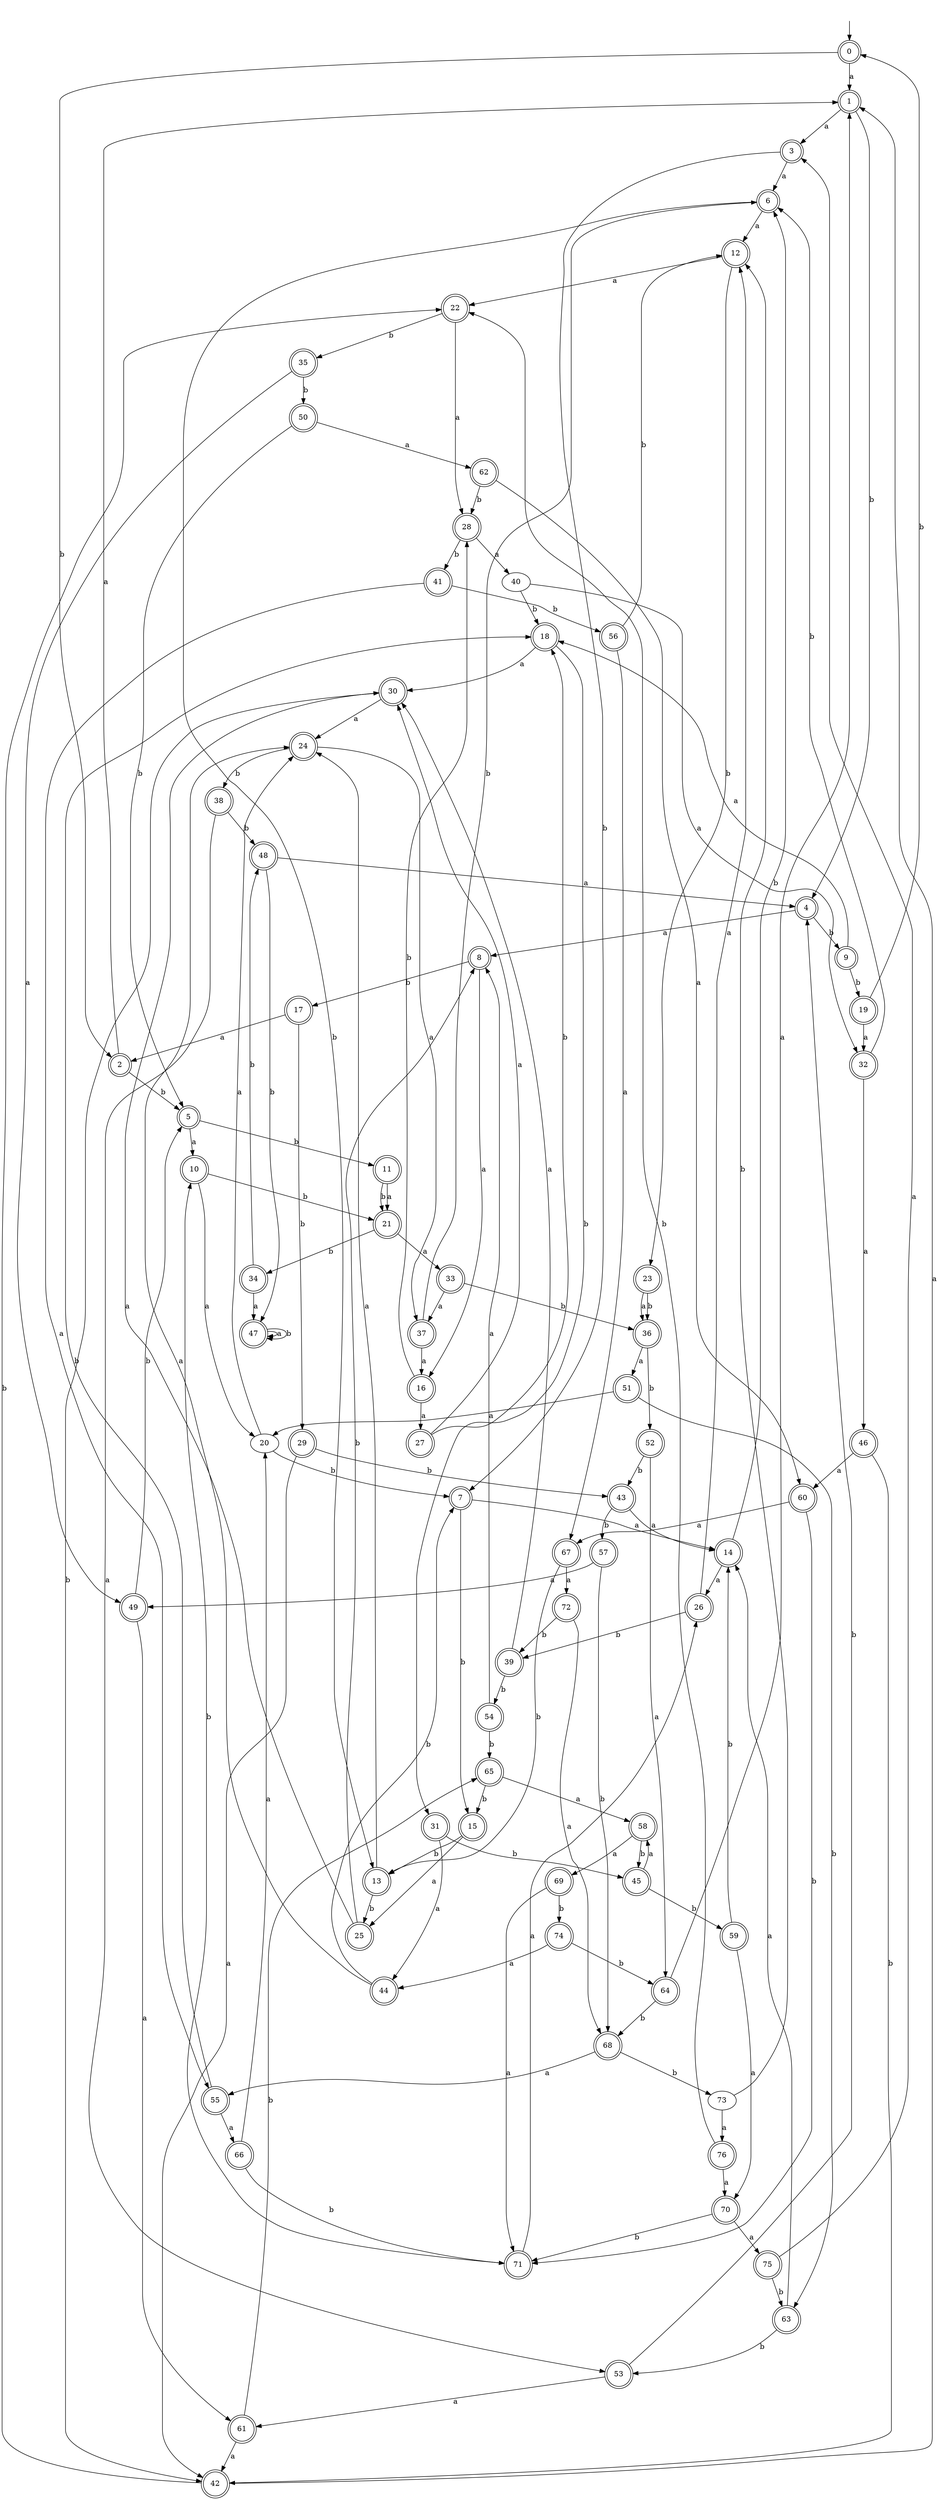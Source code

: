 digraph RandomDFA {
  __start0 [label="", shape=none];
  __start0 -> 0 [label=""];
  0 [shape=circle] [shape=doublecircle]
  0 -> 1 [label="a"]
  0 -> 2 [label="b"]
  1 [shape=doublecircle]
  1 -> 3 [label="a"]
  1 -> 4 [label="b"]
  2 [shape=doublecircle]
  2 -> 1 [label="a"]
  2 -> 5 [label="b"]
  3 [shape=doublecircle]
  3 -> 6 [label="a"]
  3 -> 7 [label="b"]
  4 [shape=doublecircle]
  4 -> 8 [label="a"]
  4 -> 9 [label="b"]
  5 [shape=doublecircle]
  5 -> 10 [label="a"]
  5 -> 11 [label="b"]
  6 [shape=doublecircle]
  6 -> 12 [label="a"]
  6 -> 13 [label="b"]
  7 [shape=doublecircle]
  7 -> 14 [label="a"]
  7 -> 15 [label="b"]
  8 [shape=doublecircle]
  8 -> 16 [label="a"]
  8 -> 17 [label="b"]
  9 [shape=doublecircle]
  9 -> 18 [label="a"]
  9 -> 19 [label="b"]
  10 [shape=doublecircle]
  10 -> 20 [label="a"]
  10 -> 21 [label="b"]
  11 [shape=doublecircle]
  11 -> 21 [label="a"]
  11 -> 21 [label="b"]
  12 [shape=doublecircle]
  12 -> 22 [label="a"]
  12 -> 23 [label="b"]
  13 [shape=doublecircle]
  13 -> 24 [label="a"]
  13 -> 25 [label="b"]
  14 [shape=doublecircle]
  14 -> 26 [label="a"]
  14 -> 6 [label="b"]
  15 [shape=doublecircle]
  15 -> 25 [label="a"]
  15 -> 13 [label="b"]
  16 [shape=doublecircle]
  16 -> 27 [label="a"]
  16 -> 28 [label="b"]
  17 [shape=doublecircle]
  17 -> 2 [label="a"]
  17 -> 29 [label="b"]
  18 [shape=doublecircle]
  18 -> 30 [label="a"]
  18 -> 31 [label="b"]
  19 [shape=doublecircle]
  19 -> 32 [label="a"]
  19 -> 0 [label="b"]
  20
  20 -> 24 [label="a"]
  20 -> 7 [label="b"]
  21 [shape=doublecircle]
  21 -> 33 [label="a"]
  21 -> 34 [label="b"]
  22 [shape=doublecircle]
  22 -> 28 [label="a"]
  22 -> 35 [label="b"]
  23 [shape=doublecircle]
  23 -> 36 [label="a"]
  23 -> 36 [label="b"]
  24 [shape=doublecircle]
  24 -> 37 [label="a"]
  24 -> 38 [label="b"]
  25 [shape=doublecircle]
  25 -> 30 [label="a"]
  25 -> 8 [label="b"]
  26 [shape=doublecircle]
  26 -> 12 [label="a"]
  26 -> 39 [label="b"]
  27 [shape=doublecircle]
  27 -> 30 [label="a"]
  27 -> 18 [label="b"]
  28 [shape=doublecircle]
  28 -> 40 [label="a"]
  28 -> 41 [label="b"]
  29 [shape=doublecircle]
  29 -> 42 [label="a"]
  29 -> 43 [label="b"]
  30 [shape=doublecircle]
  30 -> 24 [label="a"]
  30 -> 42 [label="b"]
  31 [shape=doublecircle]
  31 -> 44 [label="a"]
  31 -> 45 [label="b"]
  32 [shape=doublecircle]
  32 -> 46 [label="a"]
  32 -> 6 [label="b"]
  33 [shape=doublecircle]
  33 -> 37 [label="a"]
  33 -> 36 [label="b"]
  34 [shape=doublecircle]
  34 -> 47 [label="a"]
  34 -> 48 [label="b"]
  35 [shape=doublecircle]
  35 -> 49 [label="a"]
  35 -> 50 [label="b"]
  36 [shape=doublecircle]
  36 -> 51 [label="a"]
  36 -> 52 [label="b"]
  37 [shape=doublecircle]
  37 -> 16 [label="a"]
  37 -> 6 [label="b"]
  38 [shape=doublecircle]
  38 -> 53 [label="a"]
  38 -> 48 [label="b"]
  39 [shape=doublecircle]
  39 -> 30 [label="a"]
  39 -> 54 [label="b"]
  40
  40 -> 32 [label="a"]
  40 -> 18 [label="b"]
  41 [shape=doublecircle]
  41 -> 55 [label="a"]
  41 -> 56 [label="b"]
  42 [shape=doublecircle]
  42 -> 1 [label="a"]
  42 -> 22 [label="b"]
  43 [shape=doublecircle]
  43 -> 14 [label="a"]
  43 -> 57 [label="b"]
  44 [shape=doublecircle]
  44 -> 24 [label="a"]
  44 -> 7 [label="b"]
  45 [shape=doublecircle]
  45 -> 58 [label="a"]
  45 -> 59 [label="b"]
  46 [shape=doublecircle]
  46 -> 60 [label="a"]
  46 -> 42 [label="b"]
  47 [shape=doublecircle]
  47 -> 47 [label="a"]
  47 -> 47 [label="b"]
  48 [shape=doublecircle]
  48 -> 4 [label="a"]
  48 -> 47 [label="b"]
  49 [shape=doublecircle]
  49 -> 61 [label="a"]
  49 -> 5 [label="b"]
  50 [shape=doublecircle]
  50 -> 62 [label="a"]
  50 -> 5 [label="b"]
  51 [shape=doublecircle]
  51 -> 20 [label="a"]
  51 -> 63 [label="b"]
  52 [shape=doublecircle]
  52 -> 64 [label="a"]
  52 -> 43 [label="b"]
  53 [shape=doublecircle]
  53 -> 61 [label="a"]
  53 -> 4 [label="b"]
  54 [shape=doublecircle]
  54 -> 8 [label="a"]
  54 -> 65 [label="b"]
  55 [shape=doublecircle]
  55 -> 66 [label="a"]
  55 -> 18 [label="b"]
  56 [shape=doublecircle]
  56 -> 67 [label="a"]
  56 -> 12 [label="b"]
  57 [shape=doublecircle]
  57 -> 49 [label="a"]
  57 -> 68 [label="b"]
  58 [shape=doublecircle]
  58 -> 69 [label="a"]
  58 -> 45 [label="b"]
  59 [shape=doublecircle]
  59 -> 70 [label="a"]
  59 -> 14 [label="b"]
  60 [shape=doublecircle]
  60 -> 67 [label="a"]
  60 -> 71 [label="b"]
  61 [shape=doublecircle]
  61 -> 42 [label="a"]
  61 -> 65 [label="b"]
  62 [shape=doublecircle]
  62 -> 60 [label="a"]
  62 -> 28 [label="b"]
  63 [shape=doublecircle]
  63 -> 14 [label="a"]
  63 -> 53 [label="b"]
  64 [shape=doublecircle]
  64 -> 1 [label="a"]
  64 -> 68 [label="b"]
  65 [shape=doublecircle]
  65 -> 58 [label="a"]
  65 -> 15 [label="b"]
  66 [shape=doublecircle]
  66 -> 20 [label="a"]
  66 -> 71 [label="b"]
  67 [shape=doublecircle]
  67 -> 72 [label="a"]
  67 -> 13 [label="b"]
  68 [shape=doublecircle]
  68 -> 55 [label="a"]
  68 -> 73 [label="b"]
  69 [shape=doublecircle]
  69 -> 71 [label="a"]
  69 -> 74 [label="b"]
  70 [shape=doublecircle]
  70 -> 75 [label="a"]
  70 -> 71 [label="b"]
  71 [shape=doublecircle]
  71 -> 26 [label="a"]
  71 -> 10 [label="b"]
  72 [shape=doublecircle]
  72 -> 68 [label="a"]
  72 -> 39 [label="b"]
  73
  73 -> 76 [label="a"]
  73 -> 12 [label="b"]
  74 [shape=doublecircle]
  74 -> 44 [label="a"]
  74 -> 64 [label="b"]
  75 [shape=doublecircle]
  75 -> 3 [label="a"]
  75 -> 63 [label="b"]
  76 [shape=doublecircle]
  76 -> 70 [label="a"]
  76 -> 22 [label="b"]
}
